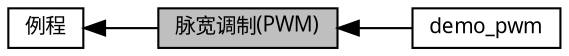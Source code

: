 digraph "脉宽调制(PWM)"
{
  edge [fontname="黑体",fontsize="10",labelfontname="黑体",labelfontsize="10"];
  node [fontname="黑体",fontsize="10",shape=box];
  rankdir=LR;
  Node2 [label="demo_pwm",height=0.2,width=0.4,color="black", fillcolor="white", style="filled",URL="$group__demo__if__pwm.html",tooltip=" "];
  Node0 [label="脉宽调制(PWM)",height=0.2,width=0.4,color="black", fillcolor="grey75", style="filled", fontcolor="black",tooltip="所有的PWM相关例程"];
  Node1 [label="例程",height=0.2,width=0.4,color="black", fillcolor="white", style="filled",URL="$group__mwv__service__demo__device.html",tooltip="提供外设使用例程，例如SPI、I2C，UART"];
  Node1->Node0 [shape=plaintext, dir="back", style="solid"];
  Node0->Node2 [shape=plaintext, dir="back", style="solid"];
}
